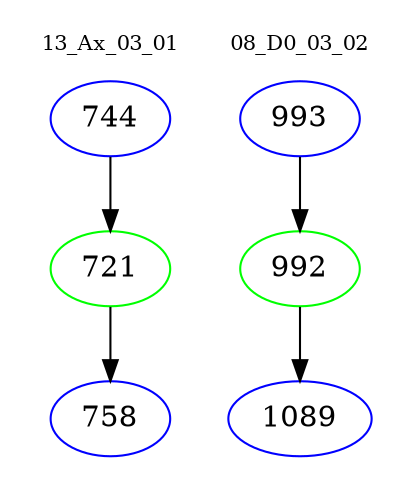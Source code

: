 digraph{
subgraph cluster_0 {
color = white
label = "13_Ax_03_01";
fontsize=10;
T0_744 [label="744", color="blue"]
T0_744 -> T0_721 [color="black"]
T0_721 [label="721", color="green"]
T0_721 -> T0_758 [color="black"]
T0_758 [label="758", color="blue"]
}
subgraph cluster_1 {
color = white
label = "08_D0_03_02";
fontsize=10;
T1_993 [label="993", color="blue"]
T1_993 -> T1_992 [color="black"]
T1_992 [label="992", color="green"]
T1_992 -> T1_1089 [color="black"]
T1_1089 [label="1089", color="blue"]
}
}
